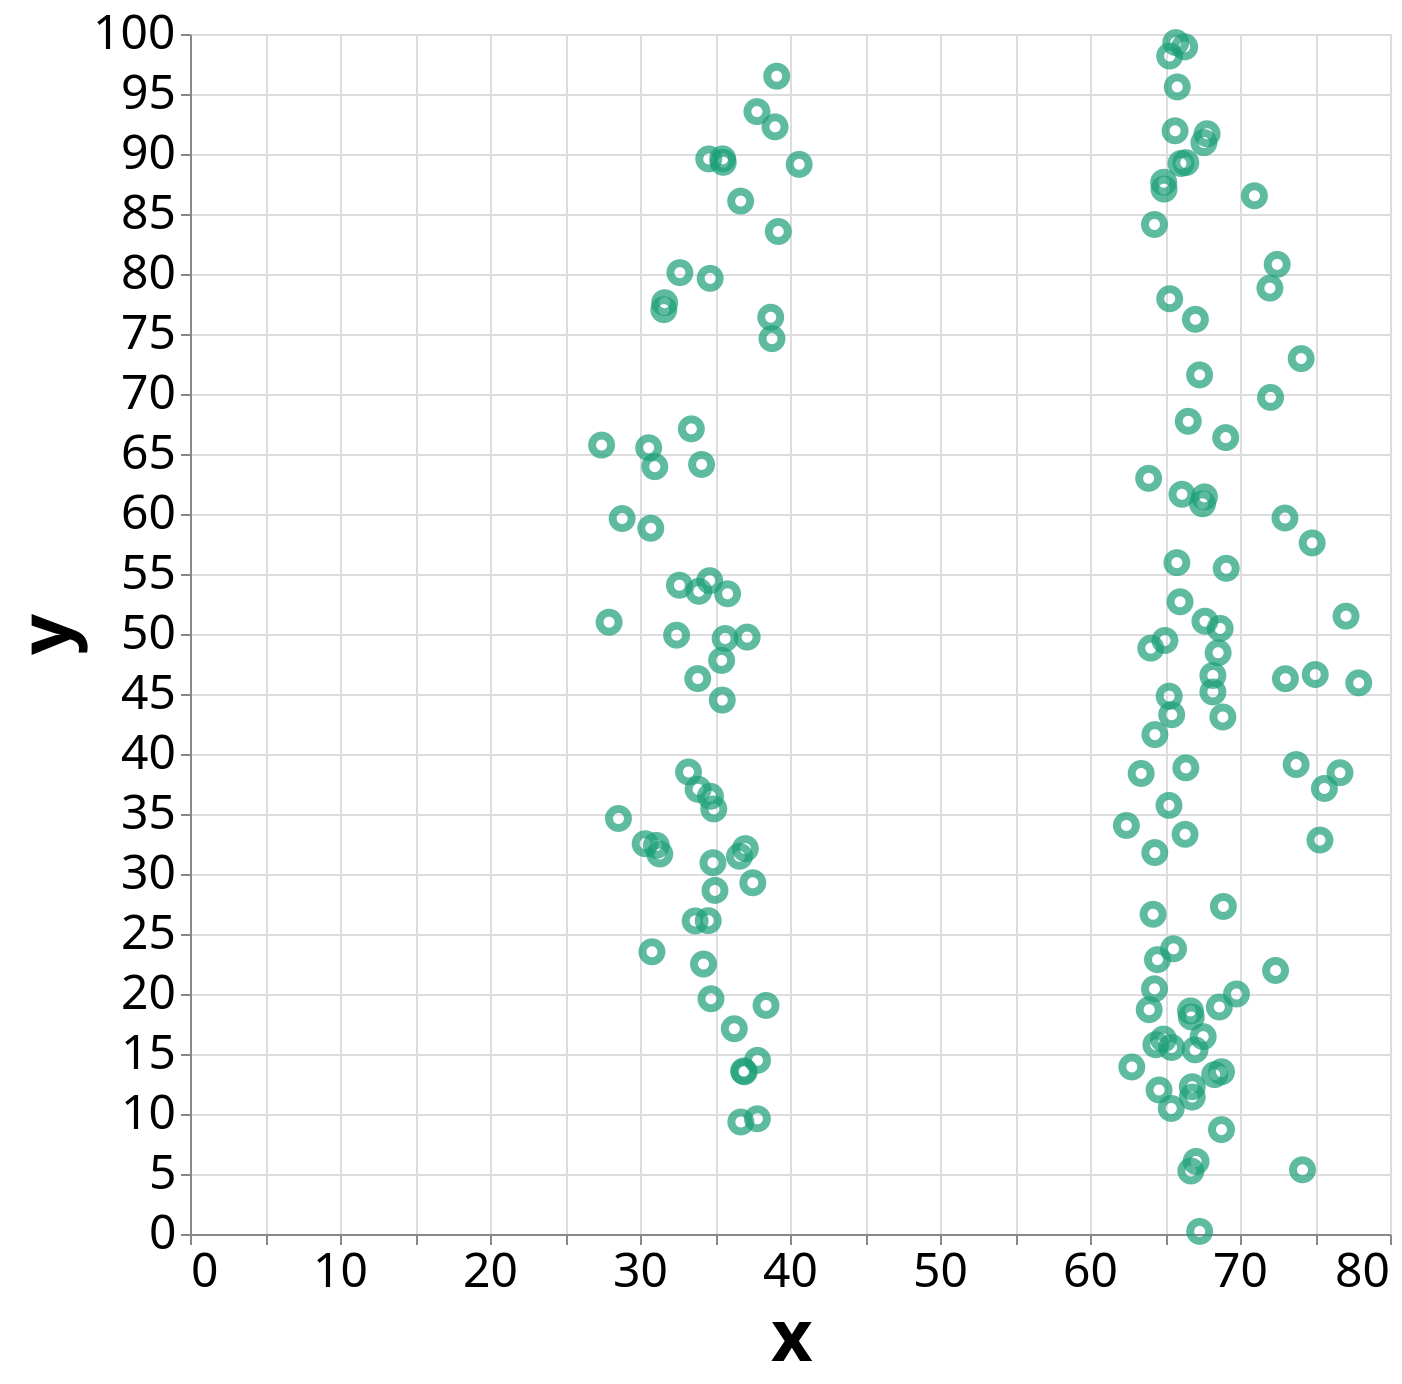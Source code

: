 {
  "config": {
    "view": {
      "width": 400,
      "height": 300
    },
    "mark": {
      "tooltip": null
    },
    "axis": {
      "labelFontSize": 24,
      "titleFontSize": 36
    }
  },
  "data": {
    "name": "data-3dd8342694ddd782f33042ed2c6af84a"
  },
  "mark": {
    "type": "point",
    "color": "#1b9e77"
  },
  "encoding": {
    "size": {
      "value": 90
    },
    "strokeWidth": {
      "value": 4
    },
    "x": {
      "type": "quantitative",
      "field": "x"
    },
    "y": {
      "type": "quantitative",
      "field": "y"
    }
  },
  "height": 600,
  "width": 600,
  "$schema": "https://vega.github.io/schema/vega-lite/v5.json",
  "datasets": {
    "data-3dd8342694ddd782f33042ed2c6af84a": [
      {
        "dataset": "wide_lines",
        "x": 65.8155400946,
        "y": 95.5883740582
      },
      {
        "dataset": "wide_lines",
        "x": 65.6722651618,
        "y": 91.93340181190001
      },
      {
        "dataset": "wide_lines",
        "x": 39.002716451,
        "y": 92.26183816
      },
      {
        "dataset": "wide_lines",
        "x": 37.795302802600006,
        "y": 93.5324553607
      },
      {
        "dataset": "wide_lines",
        "x": 35.5139005857,
        "y": 89.59919011379999
      },
      {
        "dataset": "wide_lines",
        "x": 39.2194529062,
        "y": 83.5434818364
      },
      {
        "dataset": "wide_lines",
        "x": 31.588201386199998,
        "y": 77.0280524208
      },
      {
        "dataset": "wide_lines",
        "x": 32.6577782482,
        "y": 80.1138612983
      },
      {
        "dataset": "wide_lines",
        "x": 31.6415992679,
        "y": 77.6108331874
      },
      {
        "dataset": "wide_lines",
        "x": 30.987142609899998,
        "y": 63.9440280336
      },
      {
        "dataset": "wide_lines",
        "x": 27.4396322054,
        "y": 65.7444629564
      },
      {
        "dataset": "wide_lines",
        "x": 30.578369944899997,
        "y": 65.5219454667
      },
      {
        "dataset": "wide_lines",
        "x": 28.809401636999997,
        "y": 59.6210044666
      },
      {
        "dataset": "wide_lines",
        "x": 27.9395185786,
        "y": 50.9850621313
      },
      {
        "dataset": "wide_lines",
        "x": 33.8499497887,
        "y": 46.2844744465
      },
      {
        "dataset": "wide_lines",
        "x": 32.628463049000004,
        "y": 54.063720492899996
      },
      {
        "dataset": "wide_lines",
        "x": 32.4386500903,
        "y": 49.9030194916
      },
      {
        "dataset": "wide_lines",
        "x": 35.8382920833,
        "y": 53.3514883396
      },
      {
        "dataset": "wide_lines",
        "x": 37.1420429198,
        "y": 49.74198795189999
      },
      {
        "dataset": "wide_lines",
        "x": 34.6445467746,
        "y": 54.4441077764
      },
      {
        "dataset": "wide_lines",
        "x": 35.675404696,
        "y": 49.6256433471
      },
      {
        "dataset": "wide_lines",
        "x": 64.99458547,
        "y": 49.4621728312
      },
      {
        "dataset": "wide_lines",
        "x": 66.1291498342,
        "y": 61.6437178853
      },
      {
        "dataset": "wide_lines",
        "x": 65.79065188199999,
        "y": 55.9453737171
      },
      {
        "dataset": "wide_lines",
        "x": 67.5017806138,
        "y": 60.8502274659
      },
      {
        "dataset": "wide_lines",
        "x": 67.6295142176,
        "y": 61.429106070100005
      },
      {
        "dataset": "wide_lines",
        "x": 63.910064059899995,
        "y": 62.972334930500004
      },
      {
        "dataset": "wide_lines",
        "x": 66.5493579687,
        "y": 67.7255886599
      },
      {
        "dataset": "wide_lines",
        "x": 64.0515417112,
        "y": 48.8200939835
      },
      {
        "dataset": "wide_lines",
        "x": 68.1932895833,
        "y": 46.5435408096
      },
      {
        "dataset": "wide_lines",
        "x": 65.2783891952,
        "y": 44.8203529292
      },
      {
        "dataset": "wide_lines",
        "x": 34.9976613883,
        "y": 28.632993935100004
      },
      {
        "dataset": "wide_lines",
        "x": 33.9237661692,
        "y": 53.5586885227
      },
      {
        "dataset": "wide_lines",
        "x": 66.0044543688,
        "y": 52.684669145200004
      },
      {
        "dataset": "wide_lines",
        "x": 37.023256246399995,
        "y": 32.1184816794
      },
      {
        "dataset": "wide_lines",
        "x": 34.6982700852,
        "y": 36.475354134899995
      },
      {
        "dataset": "wide_lines",
        "x": 34.8634441715,
        "y": 30.939274521799998
      },
      {
        "dataset": "wide_lines",
        "x": 31.0900650789,
        "y": 32.3837547196
      },
      {
        "dataset": "wide_lines",
        "x": 34.9213061465,
        "y": 35.4184380529
      },
      {
        "dataset": "wide_lines",
        "x": 30.343361183000003,
        "y": 32.524563174200004
      },
      {
        "dataset": "wide_lines",
        "x": 35.483328868499996,
        "y": 44.491634930299995
      },
      {
        "dataset": "wide_lines",
        "x": 33.2349104271,
        "y": 38.502483721
      },
      {
        "dataset": "wide_lines",
        "x": 35.439943618200004,
        "y": 47.797517693900005
      },
      {
        "dataset": "wide_lines",
        "x": 33.8735095227,
        "y": 37.056028453
      },
      {
        "dataset": "wide_lines",
        "x": 28.564137796599997,
        "y": 34.6263997171
      },
      {
        "dataset": "wide_lines",
        "x": 31.3195486706,
        "y": 31.6639905316
      },
      {
        "dataset": "wide_lines",
        "x": 30.796174379,
        "y": 23.5190343602
      },
      {
        "dataset": "wide_lines",
        "x": 34.233355434699995,
        "y": 22.4959116015
      },
      {
        "dataset": "wide_lines",
        "x": 36.6307877065,
        "y": 31.4768312621
      },
      {
        "dataset": "wide_lines",
        "x": 34.5486191018,
        "y": 26.1110878654
      },
      {
        "dataset": "wide_lines",
        "x": 37.5196356,
        "y": 29.267605893600003
      },
      {
        "dataset": "wide_lines",
        "x": 62.4256973267,
        "y": 34.0442062707
      },
      {
        "dataset": "wide_lines",
        "x": 64.320383794,
        "y": 31.7856294846
      },
      {
        "dataset": "wide_lines",
        "x": 65.4455325117,
        "y": 43.273499193599996
      },
      {
        "dataset": "wide_lines",
        "x": 64.3256315887,
        "y": 41.6159763773
      },
      {
        "dataset": "wide_lines",
        "x": 65.264338195,
        "y": 35.7175447772
      },
      {
        "dataset": "wide_lines",
        "x": 66.388704175,
        "y": 38.8447443366
      },
      {
        "dataset": "wide_lines",
        "x": 68.1914228192,
        "y": 45.1694864796
      },
      {
        "dataset": "wide_lines",
        "x": 68.5406624515,
        "y": 48.438526338900004
      },
      {
        "dataset": "wide_lines",
        "x": 67.6614312657,
        "y": 51.068584587299995
      },
      {
        "dataset": "wide_lines",
        "x": 68.6755160534,
        "y": 50.465234811
      },
      {
        "dataset": "wide_lines",
        "x": 69.0817099788,
        "y": 55.4740530987
      },
      {
        "dataset": "wide_lines",
        "x": 69.048716493,
        "y": 66.3660457477
      },
      {
        "dataset": "wide_lines",
        "x": 67.3082233775,
        "y": 71.5902965807
      },
      {
        "dataset": "wide_lines",
        "x": 38.714899408,
        "y": 76.3969778172
      },
      {
        "dataset": "wide_lines",
        "x": 35.5480948795,
        "y": 89.3049758407
      },
      {
        "dataset": "wide_lines",
        "x": 36.710672942399995,
        "y": 86.0749670003
      },
      {
        "dataset": "wide_lines",
        "x": 64.9126624396,
        "y": 87.6457960566
      },
      {
        "dataset": "wide_lines",
        "x": 66.0641357377,
        "y": 89.20866858149999
      },
      {
        "dataset": "wide_lines",
        "x": 64.9359294757,
        "y": 87.0721381174
      },
      {
        "dataset": "wide_lines",
        "x": 67.0265507063,
        "y": 76.2225153324
      },
      {
        "dataset": "wide_lines",
        "x": 65.3140322257,
        "y": 77.93874403310001
      },
      {
        "dataset": "wide_lines",
        "x": 64.29521777640001,
        "y": 84.1258572133
      },
      {
        "dataset": "wide_lines",
        "x": 38.7980121423,
        "y": 74.6106304299
      },
      {
        "dataset": "wide_lines",
        "x": 34.6757573144,
        "y": 79.6375987743
      },
      {
        "dataset": "wide_lines",
        "x": 30.7192619427,
        "y": 58.812060081999995
      },
      {
        "dataset": "wide_lines",
        "x": 34.1051509268,
        "y": 64.1291972267
      },
      {
        "dataset": "wide_lines",
        "x": 33.4233718511,
        "y": 67.0957433613
      },
      {
        "dataset": "wide_lines",
        "x": 66.3138096741,
        "y": 98.9310270371
      },
      {
        "dataset": "wide_lines",
        "x": 65.3096314498,
        "y": 98.16515683959999
      },
      {
        "dataset": "wide_lines",
        "x": 65.7140760682,
        "y": 99.2837639519
      },
      {
        "dataset": "wide_lines",
        "x": 67.5934531877,
        "y": 90.9519098246
      },
      {
        "dataset": "wide_lines",
        "x": 66.3880173202,
        "y": 89.2812304744
      },
      {
        "dataset": "wide_lines",
        "x": 67.8061881135,
        "y": 91.6881773501
      },
      {
        "dataset": "wide_lines",
        "x": 70.9626103129,
        "y": 86.5181213517
      },
      {
        "dataset": "wide_lines",
        "x": 71.99363717140001,
        "y": 78.82094806949999
      },
      {
        "dataset": "wide_lines",
        "x": 72.4798343312,
        "y": 80.8006830564
      },
      {
        "dataset": "wide_lines",
        "x": 74.0784292286,
        "y": 72.95153085220001
      },
      {
        "dataset": "wide_lines",
        "x": 72.03628801890001,
        "y": 69.7160484161
      },
      {
        "dataset": "wide_lines",
        "x": 72.9981862717,
        "y": 59.6656447092
      },
      {
        "dataset": "wide_lines",
        "x": 74.8121312339,
        "y": 57.589883763100005
      },
      {
        "dataset": "wide_lines",
        "x": 73.0273050243,
        "y": 46.2741878725
      },
      {
        "dataset": "wide_lines",
        "x": 77.067111934,
        "y": 51.4869181896
      },
      {
        "dataset": "wide_lines",
        "x": 75.01713687270001,
        "y": 46.622442648900005
      },
      {
        "dataset": "wide_lines",
        "x": 76.6653077326,
        "y": 38.440250966
      },
      {
        "dataset": "wide_lines",
        "x": 77.9158742329,
        "y": 45.926843382600005
      },
      {
        "dataset": "wide_lines",
        "x": 73.7420460836,
        "y": 39.1209853231
      },
      {
        "dataset": "wide_lines",
        "x": 75.3298157891,
        "y": 32.8303519164
      },
      {
        "dataset": "wide_lines",
        "x": 63.4104355141,
        "y": 38.377735614
      },
      {
        "dataset": "wide_lines",
        "x": 68.85648666899999,
        "y": 43.084147214
      },
      {
        "dataset": "wide_lines",
        "x": 66.3377850519,
        "y": 33.3065100022
      },
      {
        "dataset": "wide_lines",
        "x": 64.2037185014,
        "y": 26.644114300300004
      },
      {
        "dataset": "wide_lines",
        "x": 64.4986348346,
        "y": 22.863501326999998
      },
      {
        "dataset": "wide_lines",
        "x": 68.8909906096,
        "y": 27.2962056672
      },
      {
        "dataset": "wide_lines",
        "x": 72.371523338,
        "y": 21.9616397473
      },
      {
        "dataset": "wide_lines",
        "x": 69.7654249704,
        "y": 19.999850454
      },
      {
        "dataset": "wide_lines",
        "x": 68.6213124429,
        "y": 18.9156764428
      },
      {
        "dataset": "wide_lines",
        "x": 64.2977371716,
        "y": 20.4287496884
      },
      {
        "dataset": "wide_lines",
        "x": 66.6992650902,
        "y": 18.5910853404
      },
      {
        "dataset": "wide_lines",
        "x": 67.54452768109999,
        "y": 16.4479381344
      },
      {
        "dataset": "wide_lines",
        "x": 63.946951983599995,
        "y": 18.6928454476
      },
      {
        "dataset": "wide_lines",
        "x": 64.3881920705,
        "y": 15.772812280799998
      },
      {
        "dataset": "wide_lines",
        "x": 65.570045691,
        "y": 23.765758222600002
      },
      {
        "dataset": "wide_lines",
        "x": 38.402836875300004,
        "y": 19.0468586722
      },
      {
        "dataset": "wide_lines",
        "x": 37.832360016399996,
        "y": 14.4694894463
      },
      {
        "dataset": "wide_lines",
        "x": 36.9041611715,
        "y": 13.5838157511
      },
      {
        "dataset": "wide_lines",
        "x": 36.286143052,
        "y": 17.1057707266
      },
      {
        "dataset": "wide_lines",
        "x": 62.7866325947,
        "y": 13.9189931024
      },
      {
        "dataset": "wide_lines",
        "x": 66.8176792234,
        "y": 11.4124971575
      },
      {
        "dataset": "wide_lines",
        "x": 66.755021412,
        "y": 18.0853051378
      },
      {
        "dataset": "wide_lines",
        "x": 65.4155283864,
        "y": 10.463512206799999
      },
      {
        "dataset": "wide_lines",
        "x": 36.9463314417,
        "y": 13.5143774996
      },
      {
        "dataset": "wide_lines",
        "x": 37.8254347391,
        "y": 9.60103429534
      },
      {
        "dataset": "wide_lines",
        "x": 36.722837943,
        "y": 9.333302106860002
      },
      {
        "dataset": "wide_lines",
        "x": 67.07332178060001,
        "y": 6.049214581619999
      },
      {
        "dataset": "wide_lines",
        "x": 64.601818107,
        "y": 12.001916964300001
      },
      {
        "dataset": "wide_lines",
        "x": 65.43728218060001,
        "y": 15.545386078499998
      },
      {
        "dataset": "wide_lines",
        "x": 67.0040223792,
        "y": 15.3458266393
      },
      {
        "dataset": "wide_lines",
        "x": 66.7241920702,
        "y": 5.24980548075
      },
      {
        "dataset": "wide_lines",
        "x": 68.3076187632,
        "y": 13.2809165227
      },
      {
        "dataset": "wide_lines",
        "x": 68.7680482759,
        "y": 13.5214565521
      },
      {
        "dataset": "wide_lines",
        "x": 74.1672717461,
        "y": 5.34988087254
      },
      {
        "dataset": "wide_lines",
        "x": 64.9003579699,
        "y": 16.2452583689
      },
      {
        "dataset": "wide_lines",
        "x": 68.7634335463,
        "y": 8.70057294385
      },
      {
        "dataset": "wide_lines",
        "x": 66.8169139163,
        "y": 12.2732943361
      },
      {
        "dataset": "wide_lines",
        "x": 67.3093466467,
        "y": 0.21700627001400002
      },
      {
        "dataset": "wide_lines",
        "x": 34.7318293093,
        "y": 19.6017950724
      },
      {
        "dataset": "wide_lines",
        "x": 33.6744421497,
        "y": 26.09049021
      },
      {
        "dataset": "wide_lines",
        "x": 75.6272550236,
        "y": 37.128751949
      },
      {
        "dataset": "wide_lines",
        "x": 40.6101254225,
        "y": 89.1362398699
      },
      {
        "dataset": "wide_lines",
        "x": 39.1143664549,
        "y": 96.4817513202
      },
      {
        "dataset": "wide_lines",
        "x": 34.5838289299,
        "y": 89.5889019877
      }
    ]
  }
}